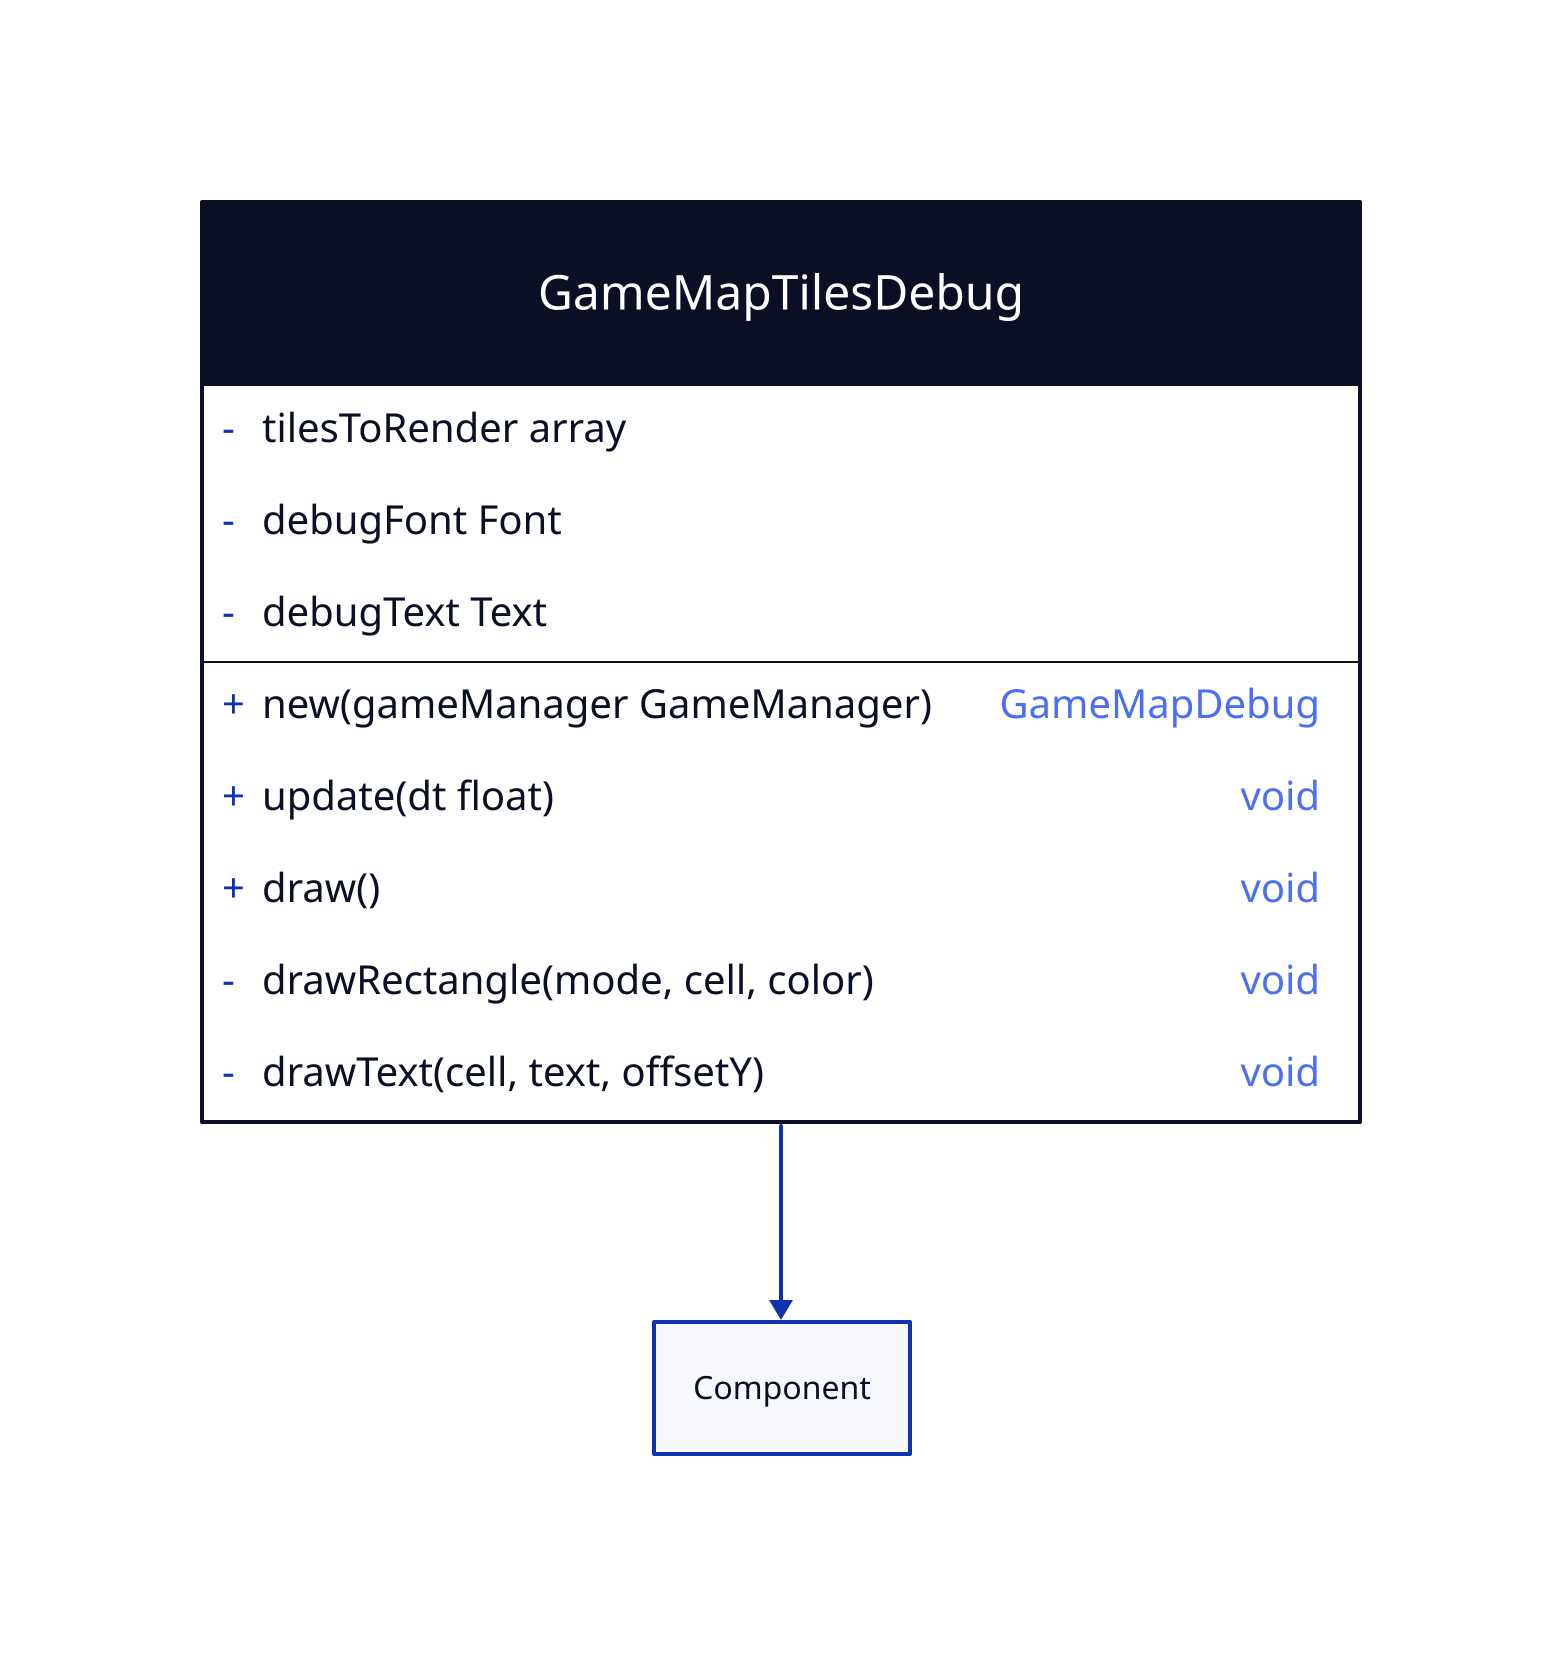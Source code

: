 GameMapTilesDebug: {
  shape: class

  +new(gameManager GameManager): GameMapDebug
  -tilesToRender array
  -debugFont Font
  -debugText Text

  +update(dt float): void

  +draw(): void
  -drawRectangle(mode, cell, color): void
  -drawText(cell, text, offsetY)
}
GameMapTilesDebug -> Component
